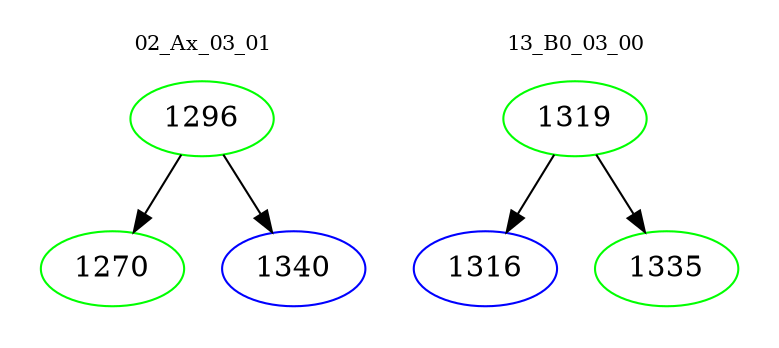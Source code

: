 digraph{
subgraph cluster_0 {
color = white
label = "02_Ax_03_01";
fontsize=10;
T0_1296 [label="1296", color="green"]
T0_1296 -> T0_1270 [color="black"]
T0_1270 [label="1270", color="green"]
T0_1296 -> T0_1340 [color="black"]
T0_1340 [label="1340", color="blue"]
}
subgraph cluster_1 {
color = white
label = "13_B0_03_00";
fontsize=10;
T1_1319 [label="1319", color="green"]
T1_1319 -> T1_1316 [color="black"]
T1_1316 [label="1316", color="blue"]
T1_1319 -> T1_1335 [color="black"]
T1_1335 [label="1335", color="green"]
}
}

